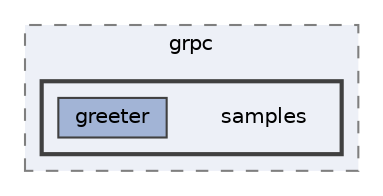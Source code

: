 digraph "flatbuffers/grpc/samples"
{
 // LATEX_PDF_SIZE
  bgcolor="transparent";
  edge [fontname=Helvetica,fontsize=10,labelfontname=Helvetica,labelfontsize=10];
  node [fontname=Helvetica,fontsize=10,shape=box,height=0.2,width=0.4];
  compound=true
  subgraph clusterdir_7d6635abb941be91148a958731d6b65a {
    graph [ bgcolor="#edf0f7", pencolor="grey50", label="grpc", fontname=Helvetica,fontsize=10 style="filled,dashed", URL="dir_7d6635abb941be91148a958731d6b65a.html",tooltip=""]
  subgraph clusterdir_73fc6555904686728a717e638506cd27 {
    graph [ bgcolor="#edf0f7", pencolor="grey25", label="", fontname=Helvetica,fontsize=10 style="filled,bold", URL="dir_73fc6555904686728a717e638506cd27.html",tooltip=""]
    dir_73fc6555904686728a717e638506cd27 [shape=plaintext, label="samples"];
  dir_4178957f9e62d91dcc24080b69de517c [label="greeter", fillcolor="#a2b4d6", color="grey25", style="filled", URL="dir_4178957f9e62d91dcc24080b69de517c.html",tooltip=""];
  }
  }
}
